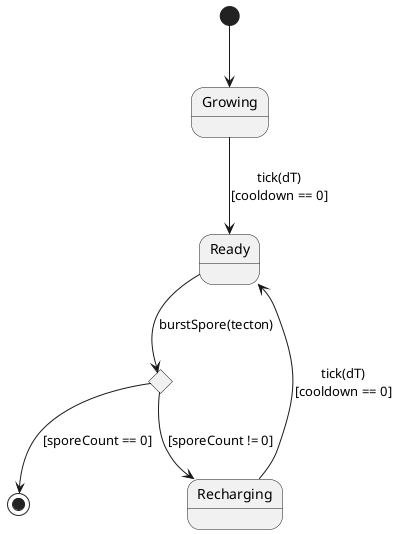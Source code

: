 @startuml MushroomStates

state Growing
state Ready
state Recharging
state SporeBursting <<choice>>

[*] --> Growing
Growing --> Ready : tick(dT)\n[cooldown == 0]
Ready --> SporeBursting : burstSpore(tecton)
SporeBursting --> Recharging : [sporeCount != 0]
Recharging --> Ready : tick(dT)\n[cooldown == 0]
SporeBursting --> [*] : [sporeCount == 0]

@enduml